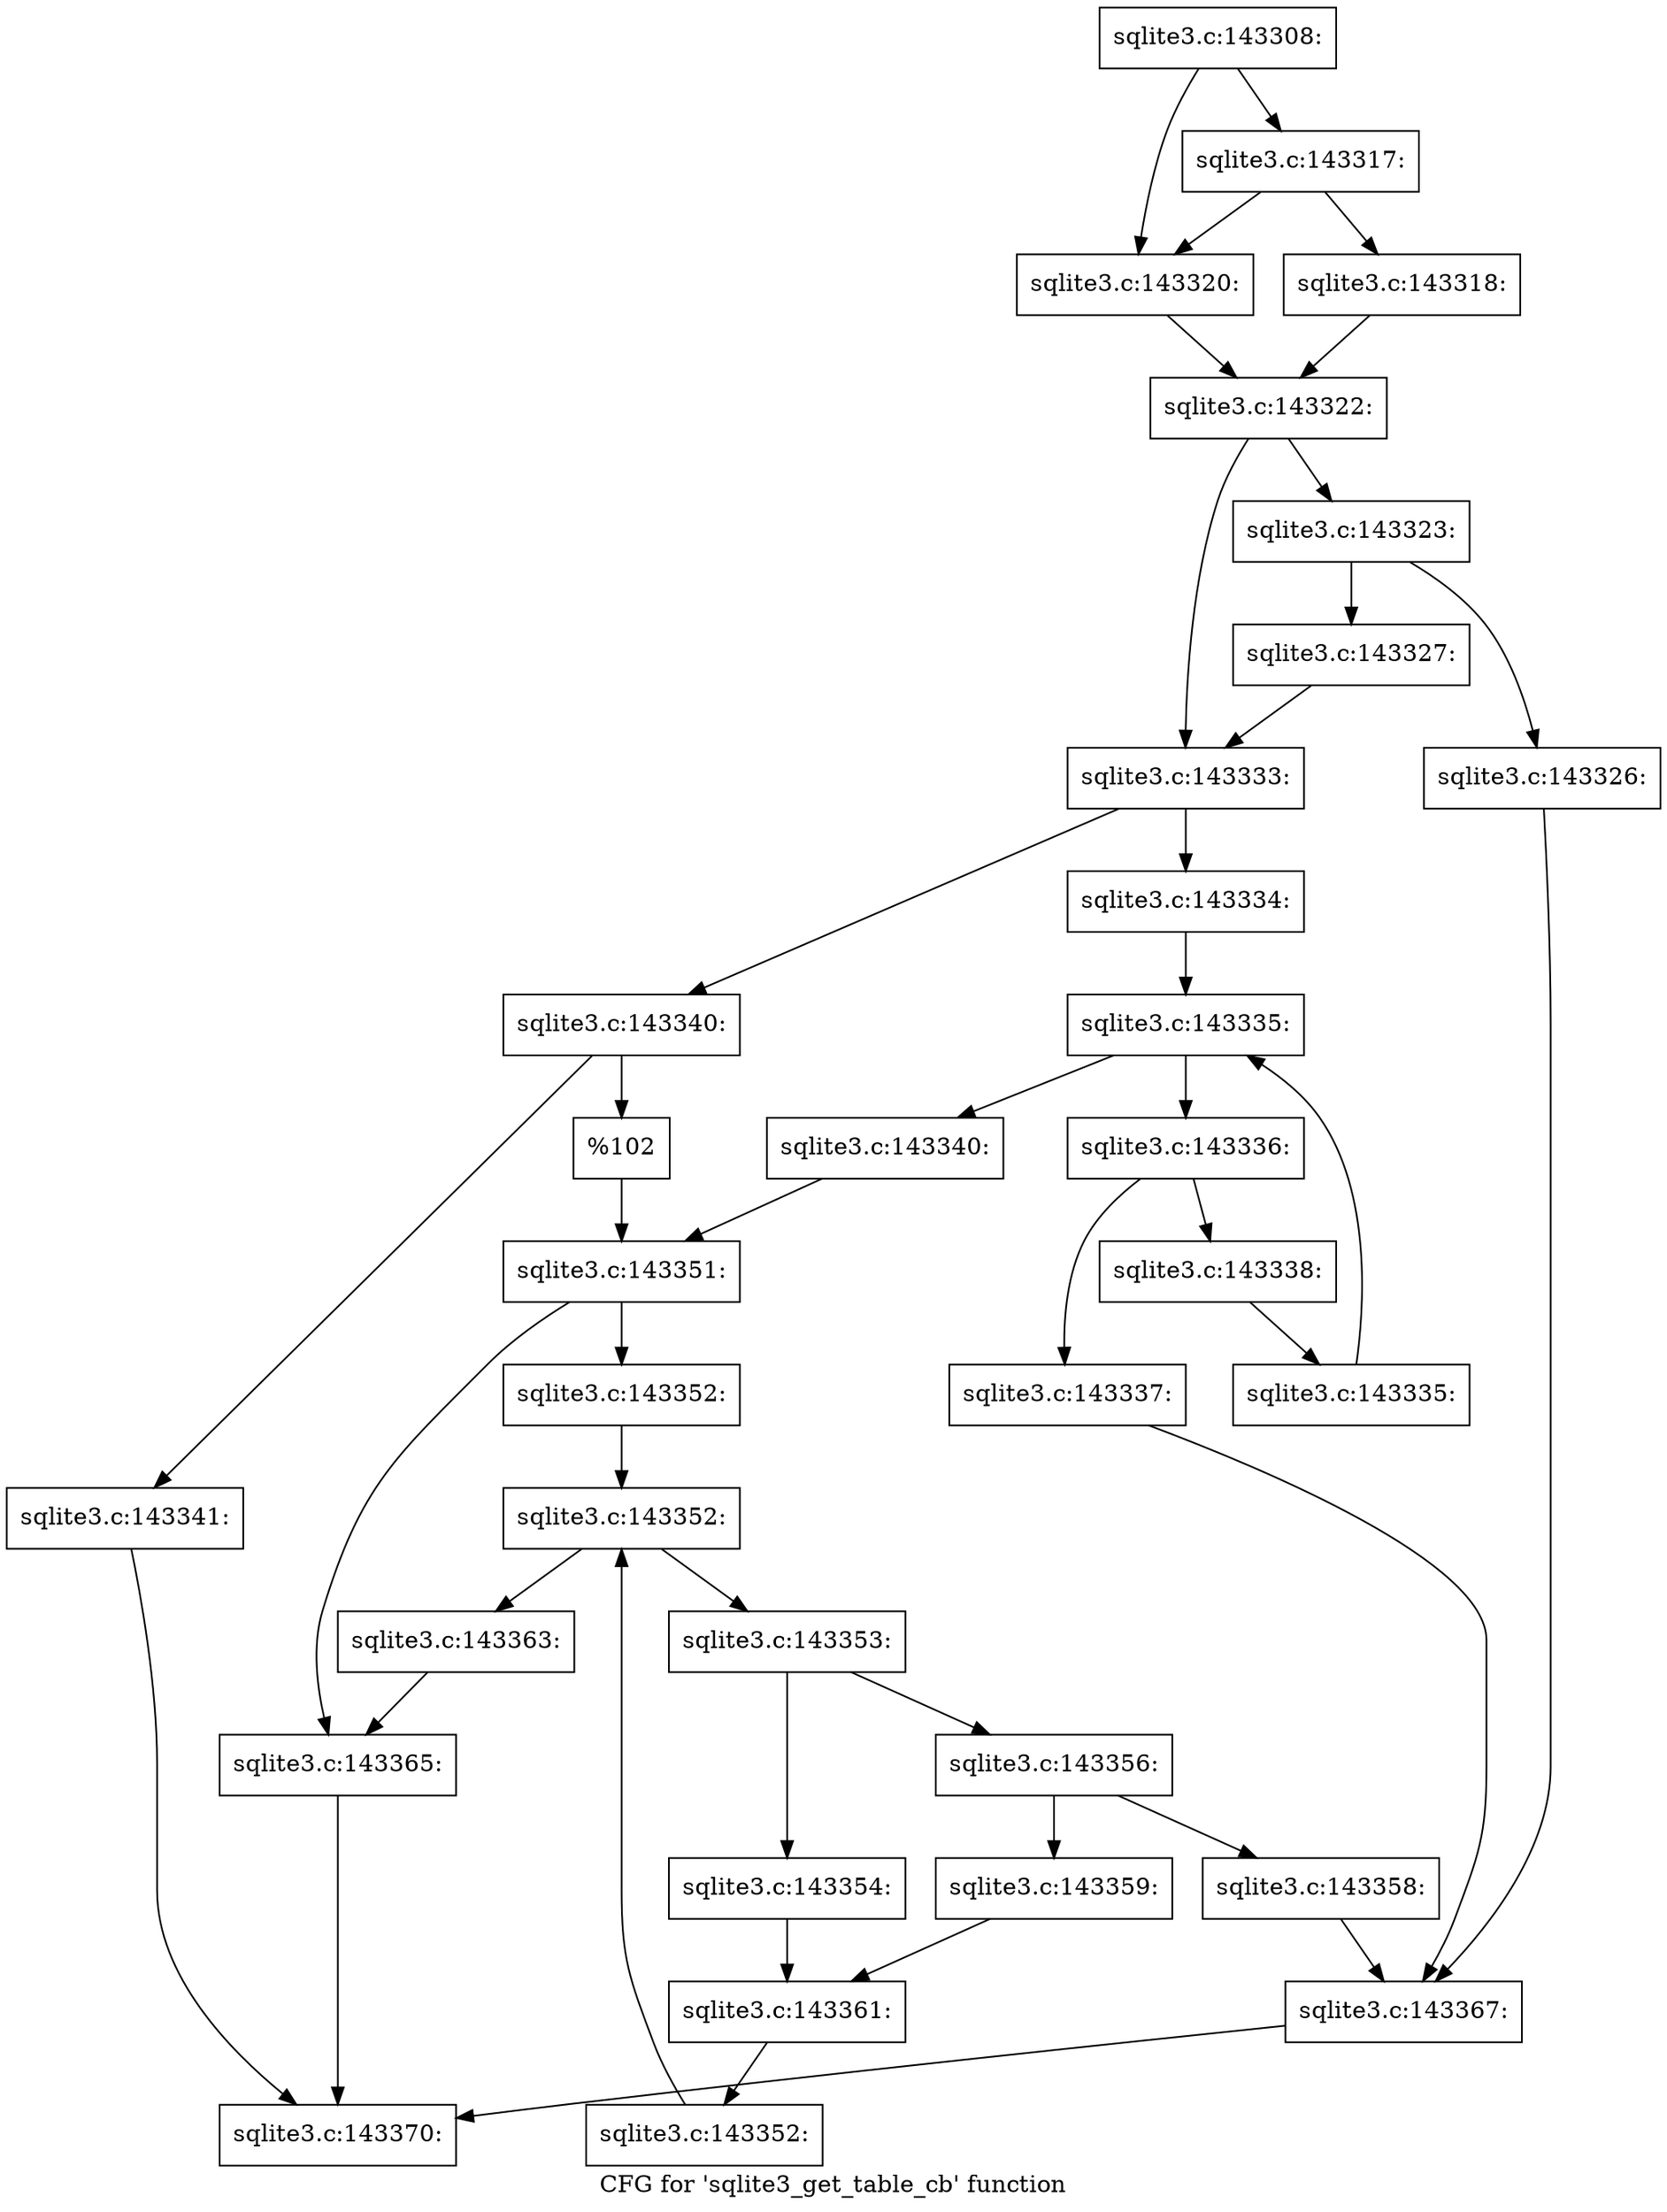 digraph "CFG for 'sqlite3_get_table_cb' function" {
	label="CFG for 'sqlite3_get_table_cb' function";

	Node0x55c0f7908740 [shape=record,label="{sqlite3.c:143308:}"];
	Node0x55c0f7908740 -> Node0x55c0f79116e0;
	Node0x55c0f7908740 -> Node0x55c0f7911690;
	Node0x55c0f79116e0 [shape=record,label="{sqlite3.c:143317:}"];
	Node0x55c0f79116e0 -> Node0x55c0f79115f0;
	Node0x55c0f79116e0 -> Node0x55c0f7911690;
	Node0x55c0f79115f0 [shape=record,label="{sqlite3.c:143318:}"];
	Node0x55c0f79115f0 -> Node0x55c0f7911640;
	Node0x55c0f7911690 [shape=record,label="{sqlite3.c:143320:}"];
	Node0x55c0f7911690 -> Node0x55c0f7911640;
	Node0x55c0f7911640 [shape=record,label="{sqlite3.c:143322:}"];
	Node0x55c0f7911640 -> Node0x55c0f79123f0;
	Node0x55c0f7911640 -> Node0x55c0f7912440;
	Node0x55c0f79123f0 [shape=record,label="{sqlite3.c:143323:}"];
	Node0x55c0f79123f0 -> Node0x55c0f7914f20;
	Node0x55c0f79123f0 -> Node0x55c0f7914f70;
	Node0x55c0f7914f20 [shape=record,label="{sqlite3.c:143326:}"];
	Node0x55c0f7914f20 -> Node0x55c0f7915ab0;
	Node0x55c0f7914f70 [shape=record,label="{sqlite3.c:143327:}"];
	Node0x55c0f7914f70 -> Node0x55c0f7912440;
	Node0x55c0f7912440 [shape=record,label="{sqlite3.c:143333:}"];
	Node0x55c0f7912440 -> Node0x55c0f7915fc0;
	Node0x55c0f7912440 -> Node0x55c0f7916060;
	Node0x55c0f7915fc0 [shape=record,label="{sqlite3.c:143334:}"];
	Node0x55c0f7915fc0 -> Node0x55c0f7916990;
	Node0x55c0f7916990 [shape=record,label="{sqlite3.c:143335:}"];
	Node0x55c0f7916990 -> Node0x55c0f7916bb0;
	Node0x55c0f7916990 -> Node0x55c0f79167e0;
	Node0x55c0f7916bb0 [shape=record,label="{sqlite3.c:143336:}"];
	Node0x55c0f7916bb0 -> Node0x55c0f7917490;
	Node0x55c0f7916bb0 -> Node0x55c0f79174e0;
	Node0x55c0f7917490 [shape=record,label="{sqlite3.c:143337:}"];
	Node0x55c0f7917490 -> Node0x55c0f7915ab0;
	Node0x55c0f79174e0 [shape=record,label="{sqlite3.c:143338:}"];
	Node0x55c0f79174e0 -> Node0x55c0f7916b20;
	Node0x55c0f7916b20 [shape=record,label="{sqlite3.c:143335:}"];
	Node0x55c0f7916b20 -> Node0x55c0f7916990;
	Node0x55c0f79167e0 [shape=record,label="{sqlite3.c:143340:}"];
	Node0x55c0f79167e0 -> Node0x55c0f7916010;
	Node0x55c0f7916060 [shape=record,label="{sqlite3.c:143340:}"];
	Node0x55c0f7916060 -> Node0x55c0f7918520;
	Node0x55c0f7916060 -> Node0x55c0f7918570;
	Node0x55c0f7918520 [shape=record,label="{sqlite3.c:143341:}"];
	Node0x55c0f7918520 -> Node0x55c0f790c2f0;
	Node0x55c0f7918570 [shape=record,label="{%102}"];
	Node0x55c0f7918570 -> Node0x55c0f7916010;
	Node0x55c0f7916010 [shape=record,label="{sqlite3.c:143351:}"];
	Node0x55c0f7916010 -> Node0x55c0f7919790;
	Node0x55c0f7916010 -> Node0x55c0f79197e0;
	Node0x55c0f7919790 [shape=record,label="{sqlite3.c:143352:}"];
	Node0x55c0f7919790 -> Node0x55c0f7919d30;
	Node0x55c0f7919d30 [shape=record,label="{sqlite3.c:143352:}"];
	Node0x55c0f7919d30 -> Node0x55c0f7919ee0;
	Node0x55c0f7919d30 -> Node0x55c0f7919b80;
	Node0x55c0f7919ee0 [shape=record,label="{sqlite3.c:143353:}"];
	Node0x55c0f7919ee0 -> Node0x55c0f791a360;
	Node0x55c0f7919ee0 -> Node0x55c0f791a400;
	Node0x55c0f791a360 [shape=record,label="{sqlite3.c:143354:}"];
	Node0x55c0f791a360 -> Node0x55c0f791a3b0;
	Node0x55c0f791a400 [shape=record,label="{sqlite3.c:143356:}"];
	Node0x55c0f791a400 -> Node0x55c0f791b680;
	Node0x55c0f791a400 -> Node0x55c0f791b6d0;
	Node0x55c0f791b680 [shape=record,label="{sqlite3.c:143358:}"];
	Node0x55c0f791b680 -> Node0x55c0f7915ab0;
	Node0x55c0f791b6d0 [shape=record,label="{sqlite3.c:143359:}"];
	Node0x55c0f791b6d0 -> Node0x55c0f791a3b0;
	Node0x55c0f791a3b0 [shape=record,label="{sqlite3.c:143361:}"];
	Node0x55c0f791a3b0 -> Node0x55c0f7919e50;
	Node0x55c0f7919e50 [shape=record,label="{sqlite3.c:143352:}"];
	Node0x55c0f7919e50 -> Node0x55c0f7919d30;
	Node0x55c0f7919b80 [shape=record,label="{sqlite3.c:143363:}"];
	Node0x55c0f7919b80 -> Node0x55c0f79197e0;
	Node0x55c0f79197e0 [shape=record,label="{sqlite3.c:143365:}"];
	Node0x55c0f79197e0 -> Node0x55c0f790c2f0;
	Node0x55c0f7915ab0 [shape=record,label="{sqlite3.c:143367:}"];
	Node0x55c0f7915ab0 -> Node0x55c0f790c2f0;
	Node0x55c0f790c2f0 [shape=record,label="{sqlite3.c:143370:}"];
}
